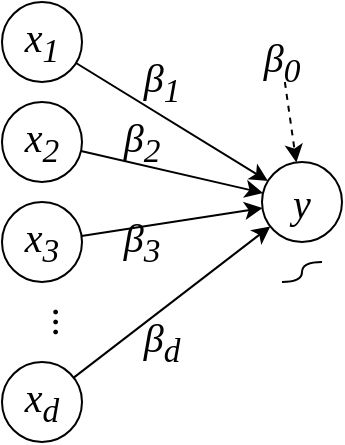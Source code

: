 <mxGraphModel dx="464" dy="507" grid="1" gridSize="10" guides="1" tooltips="1" connect="1" arrows="1" fold="1" page="1" pageScale="1" pageWidth="850" pageHeight="1100" background="#ffffff"><root><mxCell id="0"/><mxCell id="1" parent="0"/><mxCell id="13" style="rounded=0;html=1;jettySize=auto;orthogonalLoop=1;fontFamily=Georgia;fontSize=20;" parent="1" source="2" target="11" edge="1"><mxGeometry relative="1" as="geometry"/></mxCell><mxCell id="2" value="" style="ellipse;whiteSpace=wrap;html=1;aspect=fixed;" parent="1" vertex="1"><mxGeometry x="40" y="40" width="40" height="40" as="geometry"/></mxCell><mxCell id="14" style="edgeStyle=none;rounded=0;html=1;jettySize=auto;orthogonalLoop=1;fontFamily=Georgia;fontSize=20;" parent="1" source="3" target="11" edge="1"><mxGeometry relative="1" as="geometry"><mxPoint x="170" y="140" as="targetPoint"/></mxGeometry></mxCell><mxCell id="3" value="" style="ellipse;whiteSpace=wrap;html=1;aspect=fixed;" parent="1" vertex="1"><mxGeometry x="40" y="90" width="40" height="40" as="geometry"/></mxCell><mxCell id="4" value="" style="ellipse;whiteSpace=wrap;html=1;aspect=fixed;" parent="1" vertex="1"><mxGeometry x="40" y="140" width="40" height="40" as="geometry"/></mxCell><mxCell id="16" style="edgeStyle=none;rounded=0;html=1;jettySize=auto;orthogonalLoop=1;fontFamily=Georgia;fontSize=20;" parent="1" source="5" target="11" edge="1"><mxGeometry relative="1" as="geometry"/></mxCell><mxCell id="5" value="" style="ellipse;whiteSpace=wrap;html=1;aspect=fixed;" parent="1" vertex="1"><mxGeometry x="40" y="220" width="40" height="40" as="geometry"/></mxCell><mxCell id="6" value="x&lt;sub&gt;1&lt;/sub&gt;" style="text;html=1;strokeColor=none;fillColor=none;align=center;verticalAlign=middle;whiteSpace=wrap;rounded=0;fontSize=20;fontFamily=Georgia;fontStyle=2" parent="1" vertex="1"><mxGeometry x="40" y="50" width="40" height="20" as="geometry"/></mxCell><mxCell id="7" value="x&lt;sub&gt;2&lt;/sub&gt;" style="text;html=1;strokeColor=none;fillColor=none;align=center;verticalAlign=middle;whiteSpace=wrap;rounded=0;fontSize=20;fontFamily=Georgia;fontStyle=2" parent="1" vertex="1"><mxGeometry x="40" y="100" width="40" height="20" as="geometry"/></mxCell><mxCell id="15" style="edgeStyle=none;rounded=0;html=1;jettySize=auto;orthogonalLoop=1;fontFamily=Georgia;fontSize=20;" parent="1" source="4" target="11" edge="1"><mxGeometry relative="1" as="geometry"/></mxCell><mxCell id="8" value="x&lt;sub&gt;3&lt;/sub&gt;" style="text;html=1;strokeColor=none;fillColor=none;align=center;verticalAlign=middle;whiteSpace=wrap;rounded=0;fontSize=20;fontFamily=Georgia;fontStyle=2" parent="1" vertex="1"><mxGeometry x="40" y="150" width="40" height="20" as="geometry"/></mxCell><mxCell id="9" value="x&lt;sub&gt;d&lt;/sub&gt;" style="text;html=1;strokeColor=none;fillColor=none;align=center;verticalAlign=middle;whiteSpace=wrap;rounded=0;fontSize=20;fontFamily=Georgia;fontStyle=2" parent="1" vertex="1"><mxGeometry x="40" y="230" width="40" height="20" as="geometry"/></mxCell><mxCell id="10" value="..." style="text;html=1;strokeColor=none;fillColor=none;align=center;verticalAlign=middle;whiteSpace=wrap;rounded=0;fontFamily=Georgia;fontSize=20;horizontal=0;" parent="1" vertex="1"><mxGeometry x="40" y="190" width="40" height="20" as="geometry"/></mxCell><mxCell id="11" value="" style="ellipse;whiteSpace=wrap;html=1;aspect=fixed;" parent="1" vertex="1"><mxGeometry x="170" y="120" width="40" height="40" as="geometry"/></mxCell><mxCell id="12" value="y" style="text;html=1;strokeColor=none;fillColor=none;align=center;verticalAlign=middle;whiteSpace=wrap;rounded=0;fontSize=20;fontFamily=Georgia;fontStyle=2" parent="1" vertex="1"><mxGeometry x="170" y="130" width="40" height="20" as="geometry"/></mxCell><mxCell id="24" style="edgeStyle=none;rounded=0;html=1;jettySize=auto;orthogonalLoop=1;fontFamily=Georgia;fontSize=20;dashed=1;" parent="1" source="18" target="11" edge="1"><mxGeometry relative="1" as="geometry"/></mxCell><mxCell id="18" value="&lt;span&gt;β&lt;/span&gt;&lt;sub&gt;0&lt;/sub&gt;" style="text;html=1;strokeColor=none;fillColor=none;align=center;verticalAlign=middle;whiteSpace=wrap;rounded=0;fontFamily=Georgia;fontSize=20;fontStyle=2" parent="1" vertex="1"><mxGeometry x="160" y="60" width="40" height="20" as="geometry"/></mxCell><mxCell id="19" value="&lt;span&gt;β&lt;/span&gt;&lt;sub&gt;1&lt;/sub&gt;" style="text;html=1;strokeColor=none;fillColor=none;align=center;verticalAlign=middle;whiteSpace=wrap;rounded=0;fontFamily=Georgia;fontSize=20;fontStyle=2" parent="1" vertex="1"><mxGeometry x="100" y="70" width="40" height="20" as="geometry"/></mxCell><mxCell id="21" value="&lt;span&gt;β&lt;/span&gt;&lt;sub&gt;2&lt;/sub&gt;" style="text;html=1;strokeColor=none;fillColor=none;align=center;verticalAlign=middle;whiteSpace=wrap;rounded=0;fontFamily=Georgia;fontSize=20;fontStyle=2" parent="1" vertex="1"><mxGeometry x="90" y="100" width="40" height="20" as="geometry"/></mxCell><mxCell id="22" value="&lt;span&gt;β&lt;/span&gt;&lt;sub&gt;3&lt;/sub&gt;" style="text;html=1;strokeColor=none;fillColor=none;align=center;verticalAlign=middle;whiteSpace=wrap;rounded=0;fontFamily=Georgia;fontSize=20;fontStyle=2" parent="1" vertex="1"><mxGeometry x="90" y="150" width="40" height="20" as="geometry"/></mxCell><mxCell id="23" value="&lt;span&gt;β&lt;/span&gt;&lt;sub&gt;d&lt;/sub&gt;" style="text;html=1;strokeColor=none;fillColor=none;align=center;verticalAlign=middle;whiteSpace=wrap;rounded=0;fontFamily=Georgia;fontSize=20;fontStyle=2" parent="1" vertex="1"><mxGeometry x="100" y="200" width="40" height="20" as="geometry"/></mxCell><mxCell id="26" value="" style="curved=1;endArrow=none;html=1;fontFamily=Georgia;fontSize=20;endFill=0;" parent="1" edge="1"><mxGeometry width="50" height="50" relative="1" as="geometry"><mxPoint x="180" y="180" as="sourcePoint"/><mxPoint x="200" y="170" as="targetPoint"/><Array as="points"><mxPoint x="190" y="180"/><mxPoint x="190" y="170"/></Array></mxGeometry></mxCell></root></mxGraphModel>